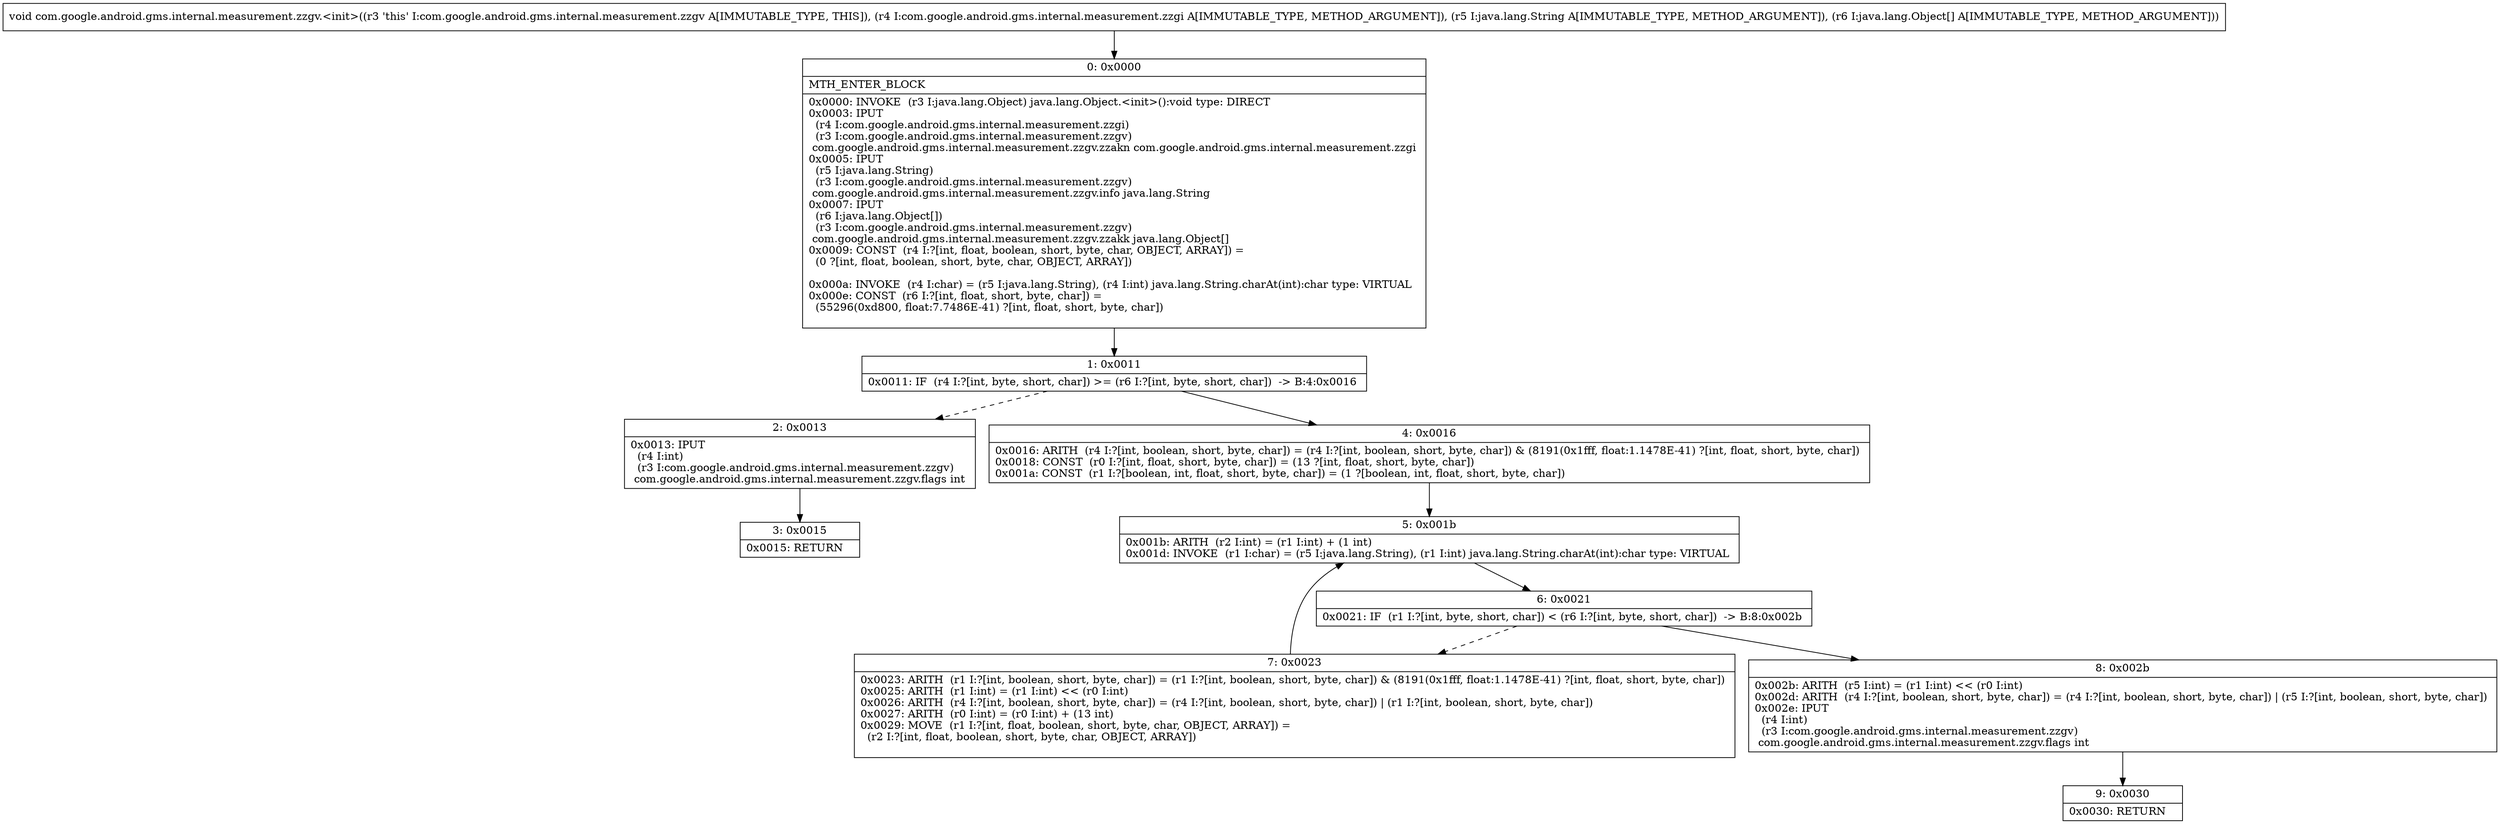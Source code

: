 digraph "CFG forcom.google.android.gms.internal.measurement.zzgv.\<init\>(Lcom\/google\/android\/gms\/internal\/measurement\/zzgi;Ljava\/lang\/String;[Ljava\/lang\/Object;)V" {
Node_0 [shape=record,label="{0\:\ 0x0000|MTH_ENTER_BLOCK\l|0x0000: INVOKE  (r3 I:java.lang.Object) java.lang.Object.\<init\>():void type: DIRECT \l0x0003: IPUT  \l  (r4 I:com.google.android.gms.internal.measurement.zzgi)\l  (r3 I:com.google.android.gms.internal.measurement.zzgv)\l com.google.android.gms.internal.measurement.zzgv.zzakn com.google.android.gms.internal.measurement.zzgi \l0x0005: IPUT  \l  (r5 I:java.lang.String)\l  (r3 I:com.google.android.gms.internal.measurement.zzgv)\l com.google.android.gms.internal.measurement.zzgv.info java.lang.String \l0x0007: IPUT  \l  (r6 I:java.lang.Object[])\l  (r3 I:com.google.android.gms.internal.measurement.zzgv)\l com.google.android.gms.internal.measurement.zzgv.zzakk java.lang.Object[] \l0x0009: CONST  (r4 I:?[int, float, boolean, short, byte, char, OBJECT, ARRAY]) = \l  (0 ?[int, float, boolean, short, byte, char, OBJECT, ARRAY])\l \l0x000a: INVOKE  (r4 I:char) = (r5 I:java.lang.String), (r4 I:int) java.lang.String.charAt(int):char type: VIRTUAL \l0x000e: CONST  (r6 I:?[int, float, short, byte, char]) = \l  (55296(0xd800, float:7.7486E\-41) ?[int, float, short, byte, char])\l \l}"];
Node_1 [shape=record,label="{1\:\ 0x0011|0x0011: IF  (r4 I:?[int, byte, short, char]) \>= (r6 I:?[int, byte, short, char])  \-\> B:4:0x0016 \l}"];
Node_2 [shape=record,label="{2\:\ 0x0013|0x0013: IPUT  \l  (r4 I:int)\l  (r3 I:com.google.android.gms.internal.measurement.zzgv)\l com.google.android.gms.internal.measurement.zzgv.flags int \l}"];
Node_3 [shape=record,label="{3\:\ 0x0015|0x0015: RETURN   \l}"];
Node_4 [shape=record,label="{4\:\ 0x0016|0x0016: ARITH  (r4 I:?[int, boolean, short, byte, char]) = (r4 I:?[int, boolean, short, byte, char]) & (8191(0x1fff, float:1.1478E\-41) ?[int, float, short, byte, char]) \l0x0018: CONST  (r0 I:?[int, float, short, byte, char]) = (13 ?[int, float, short, byte, char]) \l0x001a: CONST  (r1 I:?[boolean, int, float, short, byte, char]) = (1 ?[boolean, int, float, short, byte, char]) \l}"];
Node_5 [shape=record,label="{5\:\ 0x001b|0x001b: ARITH  (r2 I:int) = (r1 I:int) + (1 int) \l0x001d: INVOKE  (r1 I:char) = (r5 I:java.lang.String), (r1 I:int) java.lang.String.charAt(int):char type: VIRTUAL \l}"];
Node_6 [shape=record,label="{6\:\ 0x0021|0x0021: IF  (r1 I:?[int, byte, short, char]) \< (r6 I:?[int, byte, short, char])  \-\> B:8:0x002b \l}"];
Node_7 [shape=record,label="{7\:\ 0x0023|0x0023: ARITH  (r1 I:?[int, boolean, short, byte, char]) = (r1 I:?[int, boolean, short, byte, char]) & (8191(0x1fff, float:1.1478E\-41) ?[int, float, short, byte, char]) \l0x0025: ARITH  (r1 I:int) = (r1 I:int) \<\< (r0 I:int) \l0x0026: ARITH  (r4 I:?[int, boolean, short, byte, char]) = (r4 I:?[int, boolean, short, byte, char]) \| (r1 I:?[int, boolean, short, byte, char]) \l0x0027: ARITH  (r0 I:int) = (r0 I:int) + (13 int) \l0x0029: MOVE  (r1 I:?[int, float, boolean, short, byte, char, OBJECT, ARRAY]) = \l  (r2 I:?[int, float, boolean, short, byte, char, OBJECT, ARRAY])\l \l}"];
Node_8 [shape=record,label="{8\:\ 0x002b|0x002b: ARITH  (r5 I:int) = (r1 I:int) \<\< (r0 I:int) \l0x002d: ARITH  (r4 I:?[int, boolean, short, byte, char]) = (r4 I:?[int, boolean, short, byte, char]) \| (r5 I:?[int, boolean, short, byte, char]) \l0x002e: IPUT  \l  (r4 I:int)\l  (r3 I:com.google.android.gms.internal.measurement.zzgv)\l com.google.android.gms.internal.measurement.zzgv.flags int \l}"];
Node_9 [shape=record,label="{9\:\ 0x0030|0x0030: RETURN   \l}"];
MethodNode[shape=record,label="{void com.google.android.gms.internal.measurement.zzgv.\<init\>((r3 'this' I:com.google.android.gms.internal.measurement.zzgv A[IMMUTABLE_TYPE, THIS]), (r4 I:com.google.android.gms.internal.measurement.zzgi A[IMMUTABLE_TYPE, METHOD_ARGUMENT]), (r5 I:java.lang.String A[IMMUTABLE_TYPE, METHOD_ARGUMENT]), (r6 I:java.lang.Object[] A[IMMUTABLE_TYPE, METHOD_ARGUMENT])) }"];
MethodNode -> Node_0;
Node_0 -> Node_1;
Node_1 -> Node_2[style=dashed];
Node_1 -> Node_4;
Node_2 -> Node_3;
Node_4 -> Node_5;
Node_5 -> Node_6;
Node_6 -> Node_7[style=dashed];
Node_6 -> Node_8;
Node_7 -> Node_5;
Node_8 -> Node_9;
}

